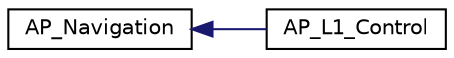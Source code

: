 digraph "Graphical Class Hierarchy"
{
 // INTERACTIVE_SVG=YES
  edge [fontname="Helvetica",fontsize="10",labelfontname="Helvetica",labelfontsize="10"];
  node [fontname="Helvetica",fontsize="10",shape=record];
  rankdir="LR";
  Node1 [label="AP_Navigation",height=0.2,width=0.4,color="black", fillcolor="white", style="filled",URL="$classAP__Navigation.html"];
  Node1 -> Node2 [dir="back",color="midnightblue",fontsize="10",style="solid",fontname="Helvetica"];
  Node2 [label="AP_L1_Control",height=0.2,width=0.4,color="black", fillcolor="white", style="filled",URL="$classAP__L1__Control.html"];
}

